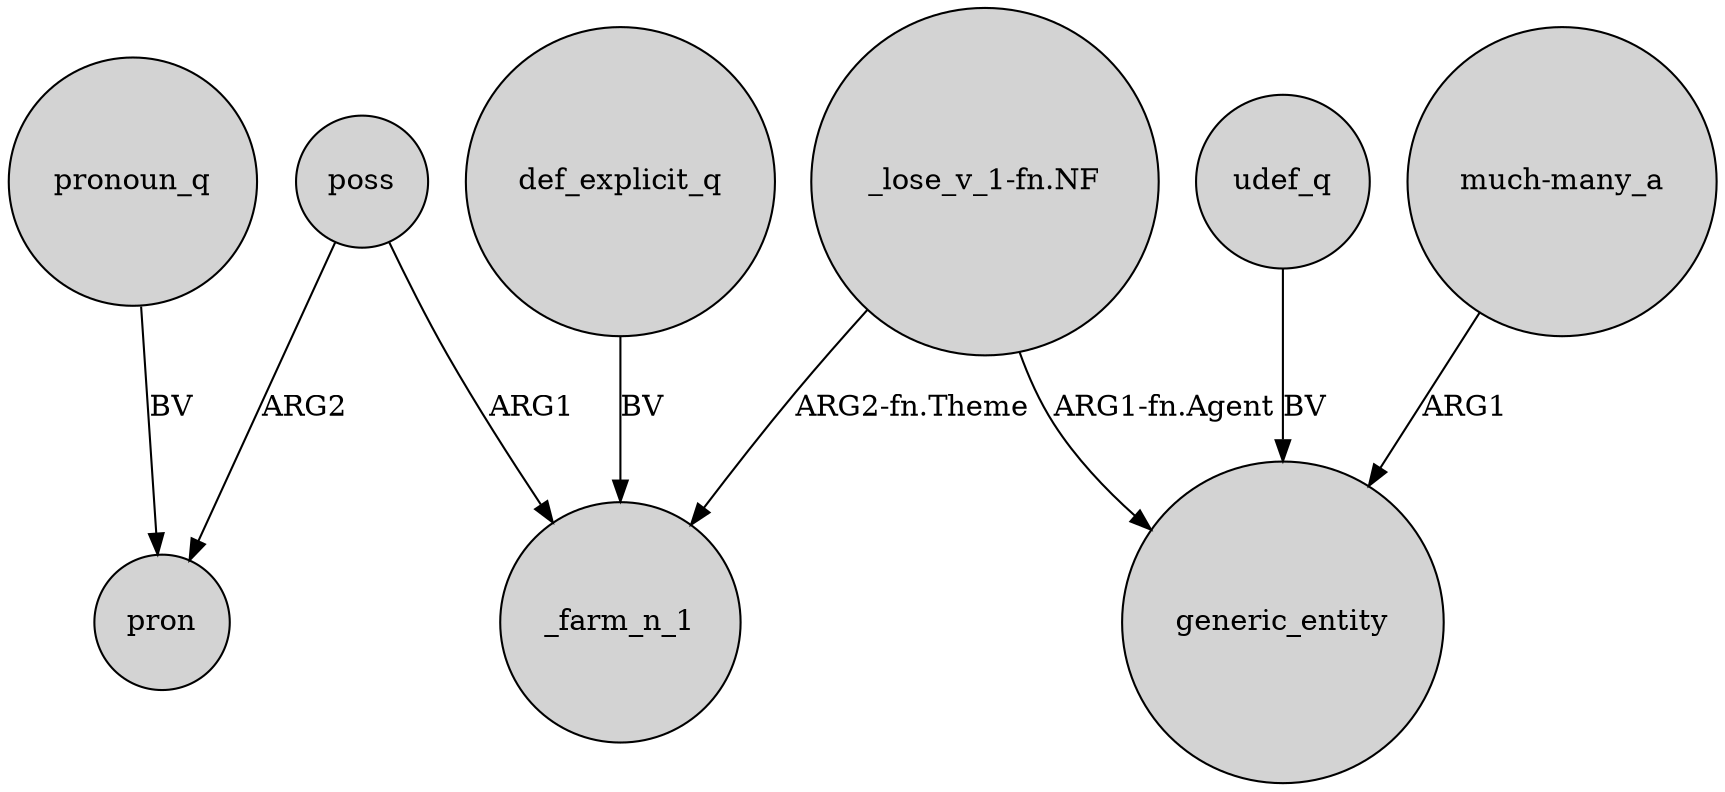 digraph {
	node [shape=circle style=filled]
	def_explicit_q -> _farm_n_1 [label=BV]
	udef_q -> generic_entity [label=BV]
	poss -> pron [label=ARG2]
	"_lose_v_1-fn.NF" -> _farm_n_1 [label="ARG2-fn.Theme"]
	"_lose_v_1-fn.NF" -> generic_entity [label="ARG1-fn.Agent"]
	"much-many_a" -> generic_entity [label=ARG1]
	poss -> _farm_n_1 [label=ARG1]
	pronoun_q -> pron [label=BV]
}
